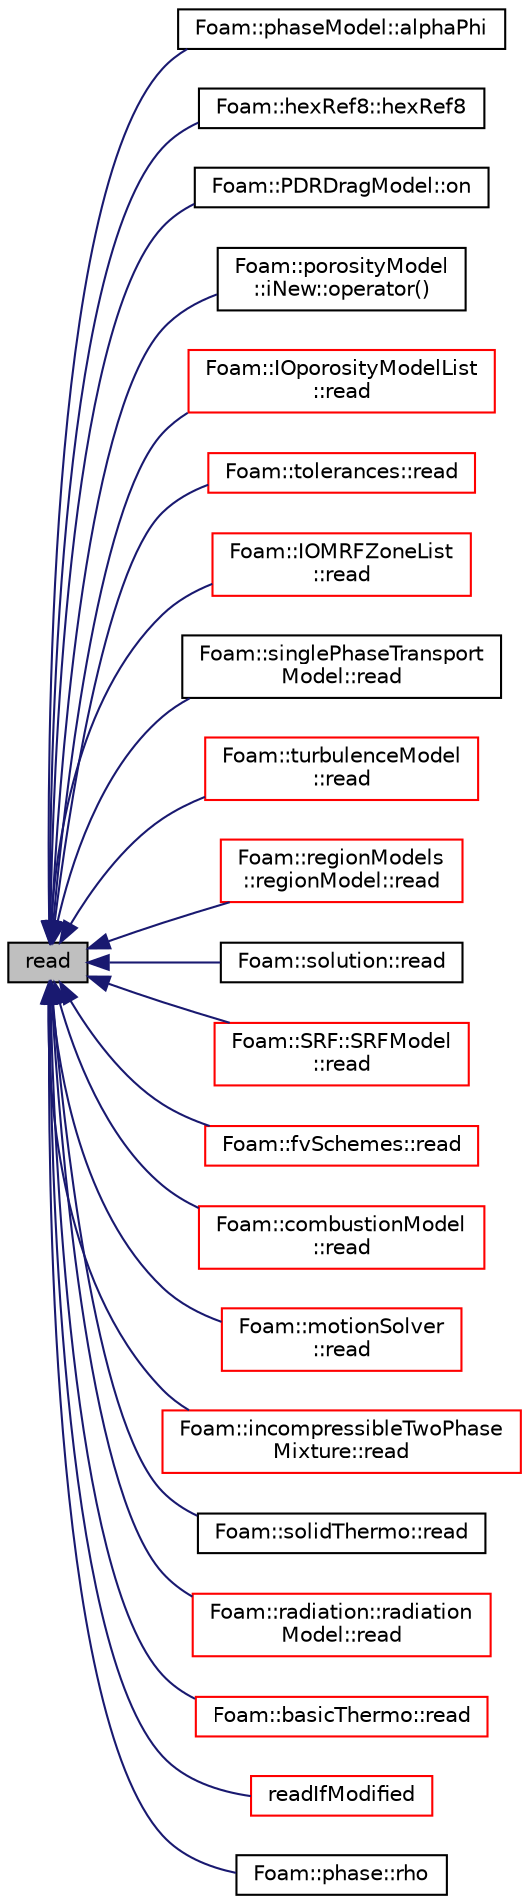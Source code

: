 digraph "read"
{
  bgcolor="transparent";
  edge [fontname="Helvetica",fontsize="10",labelfontname="Helvetica",labelfontsize="10"];
  node [fontname="Helvetica",fontsize="10",shape=record];
  rankdir="LR";
  Node1 [label="read",height=0.2,width=0.4,color="black", fillcolor="grey75", style="filled", fontcolor="black"];
  Node1 -> Node2 [dir="back",color="midnightblue",fontsize="10",style="solid",fontname="Helvetica"];
  Node2 [label="Foam::phaseModel::alphaPhi",height=0.2,width=0.4,color="black",URL="$a01877.html#ad4fa7eb1a78a64edddbfdefe090ffac0"];
  Node1 -> Node3 [dir="back",color="midnightblue",fontsize="10",style="solid",fontname="Helvetica"];
  Node3 [label="Foam::hexRef8::hexRef8",height=0.2,width=0.4,color="black",URL="$a01022.html#a38c122950a32c54a78c49acb2637ac88",tooltip="Construct from mesh, read_if_present refinement data. "];
  Node1 -> Node4 [dir="back",color="midnightblue",fontsize="10",style="solid",fontname="Helvetica"];
  Node4 [label="Foam::PDRDragModel::on",height=0.2,width=0.4,color="black",URL="$a01862.html#a82b061d2ffc95ce27622b10198aff46e",tooltip="Return true if the drag model is switched on. "];
  Node1 -> Node5 [dir="back",color="midnightblue",fontsize="10",style="solid",fontname="Helvetica"];
  Node5 [label="Foam::porosityModel\l::iNew::operator()",height=0.2,width=0.4,color="black",URL="$a01097.html#a382b44e2f88733d70ae67147761e704b"];
  Node1 -> Node6 [dir="back",color="midnightblue",fontsize="10",style="solid",fontname="Helvetica"];
  Node6 [label="Foam::IOporosityModelList\l::read",height=0.2,width=0.4,color="red",URL="$a01200.html#af816873151ddb0126e98bb2f914d8ed5",tooltip="Read dictionary. "];
  Node1 -> Node7 [dir="back",color="midnightblue",fontsize="10",style="solid",fontname="Helvetica"];
  Node7 [label="Foam::tolerances::read",height=0.2,width=0.4,color="red",URL="$a02697.html#af816873151ddb0126e98bb2f914d8ed5",tooltip="Read the tolerances. "];
  Node1 -> Node8 [dir="back",color="midnightblue",fontsize="10",style="solid",fontname="Helvetica"];
  Node8 [label="Foam::IOMRFZoneList\l::read",height=0.2,width=0.4,color="red",URL="$a01196.html#af816873151ddb0126e98bb2f914d8ed5",tooltip="Read dictionary. "];
  Node1 -> Node9 [dir="back",color="midnightblue",fontsize="10",style="solid",fontname="Helvetica"];
  Node9 [label="Foam::singlePhaseTransport\lModel::read",height=0.2,width=0.4,color="black",URL="$a02386.html#af816873151ddb0126e98bb2f914d8ed5",tooltip="Read transportProperties dictionary. "];
  Node1 -> Node10 [dir="back",color="midnightblue",fontsize="10",style="solid",fontname="Helvetica"];
  Node10 [label="Foam::turbulenceModel\l::read",height=0.2,width=0.4,color="red",URL="$a02773.html#a662f37411f405f8a8c278141c5eb6b85",tooltip="Read model coefficients if they have changed. "];
  Node1 -> Node11 [dir="back",color="midnightblue",fontsize="10",style="solid",fontname="Helvetica"];
  Node11 [label="Foam::regionModels\l::regionModel::read",height=0.2,width=0.4,color="red",URL="$a02178.html#af816873151ddb0126e98bb2f914d8ed5",tooltip="Read control parameters from dictionary. "];
  Node1 -> Node12 [dir="back",color="midnightblue",fontsize="10",style="solid",fontname="Helvetica"];
  Node12 [label="Foam::solution::read",height=0.2,width=0.4,color="black",URL="$a02444.html#af816873151ddb0126e98bb2f914d8ed5",tooltip="Read the solution dictionary. "];
  Node1 -> Node13 [dir="back",color="midnightblue",fontsize="10",style="solid",fontname="Helvetica"];
  Node13 [label="Foam::SRF::SRFModel\l::read",height=0.2,width=0.4,color="red",URL="$a02488.html#af816873151ddb0126e98bb2f914d8ed5",tooltip="Read radiationProperties dictionary. "];
  Node1 -> Node14 [dir="back",color="midnightblue",fontsize="10",style="solid",fontname="Helvetica"];
  Node14 [label="Foam::fvSchemes::read",height=0.2,width=0.4,color="red",URL="$a00903.html#af816873151ddb0126e98bb2f914d8ed5",tooltip="Read the fvSchemes. "];
  Node1 -> Node15 [dir="back",color="midnightblue",fontsize="10",style="solid",fontname="Helvetica"];
  Node15 [label="Foam::combustionModel\l::read",height=0.2,width=0.4,color="red",URL="$a00318.html#af816873151ddb0126e98bb2f914d8ed5",tooltip="Update properties from given dictionary. "];
  Node1 -> Node16 [dir="back",color="midnightblue",fontsize="10",style="solid",fontname="Helvetica"];
  Node16 [label="Foam::motionSolver\l::read",height=0.2,width=0.4,color="red",URL="$a01566.html#af816873151ddb0126e98bb2f914d8ed5",tooltip="Read dynamicMeshDict dictionary. "];
  Node1 -> Node17 [dir="back",color="midnightblue",fontsize="10",style="solid",fontname="Helvetica"];
  Node17 [label="Foam::incompressibleTwoPhase\lMixture::read",height=0.2,width=0.4,color="red",URL="$a01065.html#af816873151ddb0126e98bb2f914d8ed5",tooltip="Read base transportProperties dictionary. "];
  Node1 -> Node18 [dir="back",color="midnightblue",fontsize="10",style="solid",fontname="Helvetica"];
  Node18 [label="Foam::solidThermo::read",height=0.2,width=0.4,color="black",URL="$a02443.html#af816873151ddb0126e98bb2f914d8ed5",tooltip="Read thermophysicalProperties dictionary. "];
  Node1 -> Node19 [dir="back",color="midnightblue",fontsize="10",style="solid",fontname="Helvetica"];
  Node19 [label="Foam::radiation::radiation\lModel::read",height=0.2,width=0.4,color="red",URL="$a02105.html#a662f37411f405f8a8c278141c5eb6b85",tooltip="Read radiationProperties dictionary. "];
  Node1 -> Node20 [dir="back",color="midnightblue",fontsize="10",style="solid",fontname="Helvetica"];
  Node20 [label="Foam::basicThermo::read",height=0.2,width=0.4,color="red",URL="$a00121.html#af816873151ddb0126e98bb2f914d8ed5",tooltip="Read thermophysical properties dictionary. "];
  Node1 -> Node21 [dir="back",color="midnightblue",fontsize="10",style="solid",fontname="Helvetica"];
  Node21 [label="readIfModified",height=0.2,width=0.4,color="red",URL="$a02192.html#ab3005060b61f06fc4dcee23a2597d20c",tooltip="Read object if modified (as set by call to modified) "];
  Node1 -> Node22 [dir="back",color="midnightblue",fontsize="10",style="solid",fontname="Helvetica"];
  Node22 [label="Foam::phase::rho",height=0.2,width=0.4,color="black",URL="$a01869.html#ad455023e86cabbbf5ee079852987d8f2",tooltip="Return const-access to phase1 density. "];
}
